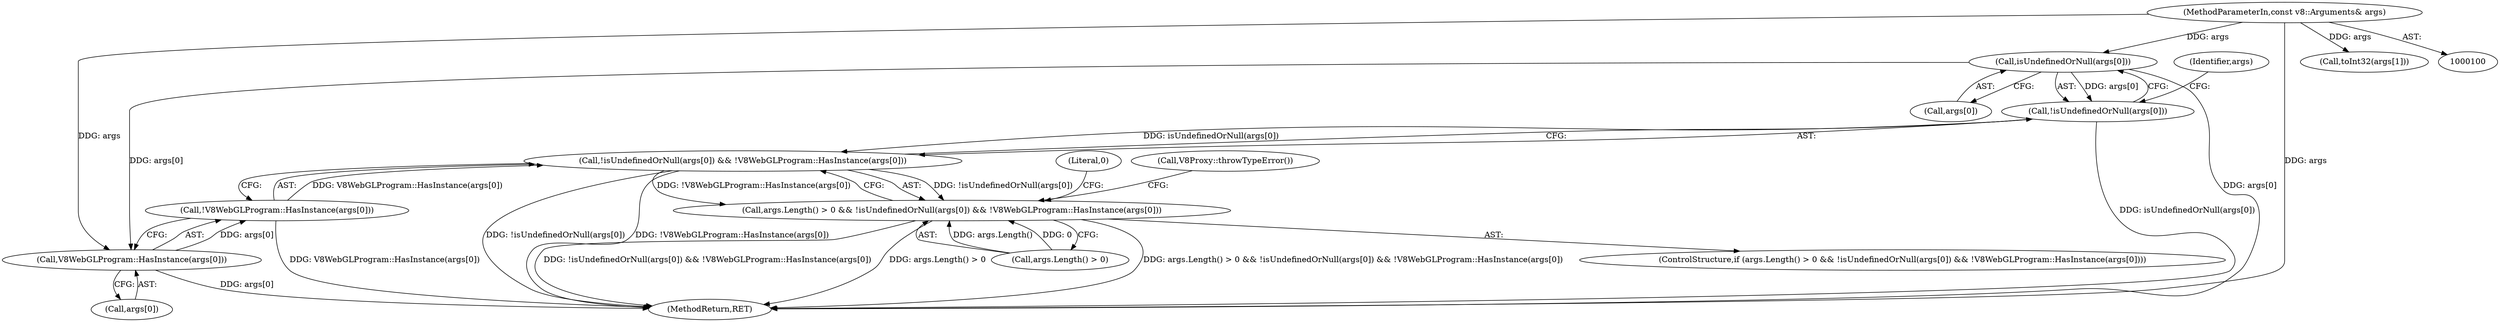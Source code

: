 digraph "0_Chrome_e9372a1bfd3588a80fcf49aa07321f0971dd6091_59@array" {
"1000128" [label="(Call,isUndefinedOrNull(args[0]))"];
"1000101" [label="(MethodParameterIn,const v8::Arguments& args)"];
"1000127" [label="(Call,!isUndefinedOrNull(args[0]))"];
"1000126" [label="(Call,!isUndefinedOrNull(args[0]) && !V8WebGLProgram::HasInstance(args[0]))"];
"1000122" [label="(Call,args.Length() > 0 && !isUndefinedOrNull(args[0]) && !V8WebGLProgram::HasInstance(args[0]))"];
"1000133" [label="(Call,V8WebGLProgram::HasInstance(args[0]))"];
"1000132" [label="(Call,!V8WebGLProgram::HasInstance(args[0]))"];
"1000121" [label="(ControlStructure,if (args.Length() > 0 && !isUndefinedOrNull(args[0]) && !V8WebGLProgram::HasInstance(args[0])))"];
"1000129" [label="(Call,args[0])"];
"1000141" [label="(Literal,0)"];
"1000128" [label="(Call,isUndefinedOrNull(args[0]))"];
"1000135" [label="(Identifier,args)"];
"1000145" [label="(Call,toInt32(args[1]))"];
"1000123" [label="(Call,args.Length() > 0)"];
"1000101" [label="(MethodParameterIn,const v8::Arguments& args)"];
"1000122" [label="(Call,args.Length() > 0 && !isUndefinedOrNull(args[0]) && !V8WebGLProgram::HasInstance(args[0]))"];
"1000168" [label="(MethodReturn,RET)"];
"1000133" [label="(Call,V8WebGLProgram::HasInstance(args[0]))"];
"1000126" [label="(Call,!isUndefinedOrNull(args[0]) && !V8WebGLProgram::HasInstance(args[0]))"];
"1000134" [label="(Call,args[0])"];
"1000132" [label="(Call,!V8WebGLProgram::HasInstance(args[0]))"];
"1000138" [label="(Call,V8Proxy::throwTypeError())"];
"1000127" [label="(Call,!isUndefinedOrNull(args[0]))"];
"1000128" -> "1000127"  [label="AST: "];
"1000128" -> "1000129"  [label="CFG: "];
"1000129" -> "1000128"  [label="AST: "];
"1000127" -> "1000128"  [label="CFG: "];
"1000128" -> "1000168"  [label="DDG: args[0]"];
"1000128" -> "1000127"  [label="DDG: args[0]"];
"1000101" -> "1000128"  [label="DDG: args"];
"1000128" -> "1000133"  [label="DDG: args[0]"];
"1000101" -> "1000100"  [label="AST: "];
"1000101" -> "1000168"  [label="DDG: args"];
"1000101" -> "1000133"  [label="DDG: args"];
"1000101" -> "1000145"  [label="DDG: args"];
"1000127" -> "1000126"  [label="AST: "];
"1000135" -> "1000127"  [label="CFG: "];
"1000126" -> "1000127"  [label="CFG: "];
"1000127" -> "1000168"  [label="DDG: isUndefinedOrNull(args[0])"];
"1000127" -> "1000126"  [label="DDG: isUndefinedOrNull(args[0])"];
"1000126" -> "1000122"  [label="AST: "];
"1000126" -> "1000132"  [label="CFG: "];
"1000132" -> "1000126"  [label="AST: "];
"1000122" -> "1000126"  [label="CFG: "];
"1000126" -> "1000168"  [label="DDG: !V8WebGLProgram::HasInstance(args[0])"];
"1000126" -> "1000168"  [label="DDG: !isUndefinedOrNull(args[0])"];
"1000126" -> "1000122"  [label="DDG: !isUndefinedOrNull(args[0])"];
"1000126" -> "1000122"  [label="DDG: !V8WebGLProgram::HasInstance(args[0])"];
"1000132" -> "1000126"  [label="DDG: V8WebGLProgram::HasInstance(args[0])"];
"1000122" -> "1000121"  [label="AST: "];
"1000122" -> "1000123"  [label="CFG: "];
"1000123" -> "1000122"  [label="AST: "];
"1000138" -> "1000122"  [label="CFG: "];
"1000141" -> "1000122"  [label="CFG: "];
"1000122" -> "1000168"  [label="DDG: !isUndefinedOrNull(args[0]) && !V8WebGLProgram::HasInstance(args[0])"];
"1000122" -> "1000168"  [label="DDG: args.Length() > 0"];
"1000122" -> "1000168"  [label="DDG: args.Length() > 0 && !isUndefinedOrNull(args[0]) && !V8WebGLProgram::HasInstance(args[0])"];
"1000123" -> "1000122"  [label="DDG: args.Length()"];
"1000123" -> "1000122"  [label="DDG: 0"];
"1000133" -> "1000132"  [label="AST: "];
"1000133" -> "1000134"  [label="CFG: "];
"1000134" -> "1000133"  [label="AST: "];
"1000132" -> "1000133"  [label="CFG: "];
"1000133" -> "1000168"  [label="DDG: args[0]"];
"1000133" -> "1000132"  [label="DDG: args[0]"];
"1000132" -> "1000168"  [label="DDG: V8WebGLProgram::HasInstance(args[0])"];
}
